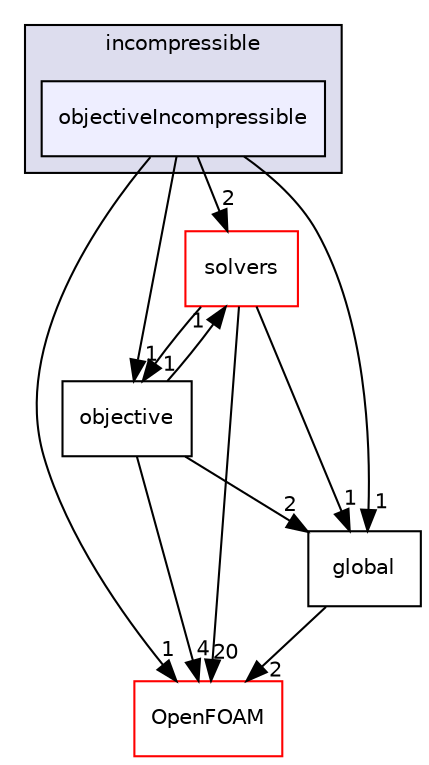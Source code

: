 digraph "src/optimisation/adjointOptimisation/adjoint/objectives/incompressible/objectiveIncompressible" {
  bgcolor=transparent;
  compound=true
  node [ fontsize="10", fontname="Helvetica"];
  edge [ labelfontsize="10", labelfontname="Helvetica"];
  subgraph clusterdir_59bc66a6dc9243eca0911879966deb11 {
    graph [ bgcolor="#ddddee", pencolor="black", label="incompressible" fontname="Helvetica", fontsize="10", URL="dir_59bc66a6dc9243eca0911879966deb11.html"]
  dir_c41866a3dc3254ac17157dda7c270a3c [shape=box, label="objectiveIncompressible", style="filled", fillcolor="#eeeeff", pencolor="black", URL="dir_c41866a3dc3254ac17157dda7c270a3c.html"];
  }
  dir_f1ea2e00111d8324be054b4e32e6ee53 [shape=box label="solvers" color="red" URL="dir_f1ea2e00111d8324be054b4e32e6ee53.html"];
  dir_a0aa4c38d3dff1485247f6f20d658516 [shape=box label="objective" URL="dir_a0aa4c38d3dff1485247f6f20d658516.html"];
  dir_c5473ff19b20e6ec4dfe5c310b3778a8 [shape=box label="OpenFOAM" color="red" URL="dir_c5473ff19b20e6ec4dfe5c310b3778a8.html"];
  dir_dd56dc4c5f6c51768e20e60d3fce2a94 [shape=box label="global" URL="dir_dd56dc4c5f6c51768e20e60d3fce2a94.html"];
  dir_f1ea2e00111d8324be054b4e32e6ee53->dir_a0aa4c38d3dff1485247f6f20d658516 [headlabel="1", labeldistance=1.5 headhref="dir_002894_002833.html"];
  dir_f1ea2e00111d8324be054b4e32e6ee53->dir_c5473ff19b20e6ec4dfe5c310b3778a8 [headlabel="20", labeldistance=1.5 headhref="dir_002894_002151.html"];
  dir_f1ea2e00111d8324be054b4e32e6ee53->dir_dd56dc4c5f6c51768e20e60d3fce2a94 [headlabel="1", labeldistance=1.5 headhref="dir_002894_002819.html"];
  dir_c41866a3dc3254ac17157dda7c270a3c->dir_f1ea2e00111d8324be054b4e32e6ee53 [headlabel="2", labeldistance=1.5 headhref="dir_002829_002894.html"];
  dir_c41866a3dc3254ac17157dda7c270a3c->dir_a0aa4c38d3dff1485247f6f20d658516 [headlabel="1", labeldistance=1.5 headhref="dir_002829_002833.html"];
  dir_c41866a3dc3254ac17157dda7c270a3c->dir_c5473ff19b20e6ec4dfe5c310b3778a8 [headlabel="1", labeldistance=1.5 headhref="dir_002829_002151.html"];
  dir_c41866a3dc3254ac17157dda7c270a3c->dir_dd56dc4c5f6c51768e20e60d3fce2a94 [headlabel="1", labeldistance=1.5 headhref="dir_002829_002819.html"];
  dir_a0aa4c38d3dff1485247f6f20d658516->dir_f1ea2e00111d8324be054b4e32e6ee53 [headlabel="1", labeldistance=1.5 headhref="dir_002833_002894.html"];
  dir_a0aa4c38d3dff1485247f6f20d658516->dir_c5473ff19b20e6ec4dfe5c310b3778a8 [headlabel="4", labeldistance=1.5 headhref="dir_002833_002151.html"];
  dir_a0aa4c38d3dff1485247f6f20d658516->dir_dd56dc4c5f6c51768e20e60d3fce2a94 [headlabel="2", labeldistance=1.5 headhref="dir_002833_002819.html"];
  dir_dd56dc4c5f6c51768e20e60d3fce2a94->dir_c5473ff19b20e6ec4dfe5c310b3778a8 [headlabel="2", labeldistance=1.5 headhref="dir_002819_002151.html"];
}
